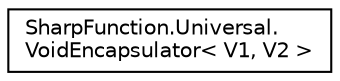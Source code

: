 digraph "Graphical Class Hierarchy"
{
 // LATEX_PDF_SIZE
  edge [fontname="Helvetica",fontsize="10",labelfontname="Helvetica",labelfontsize="10"];
  node [fontname="Helvetica",fontsize="10",shape=record];
  rankdir="LR";
  Node0 [label="SharpFunction.Universal.\lVoidEncapsulator\< V1, V2 \>",height=0.2,width=0.4,color="black", fillcolor="white", style="filled",URL="$class_sharp_function_1_1_universal_1_1_void_encapsulator.html",tooltip="Class used for encapsulating void expressions"];
}
